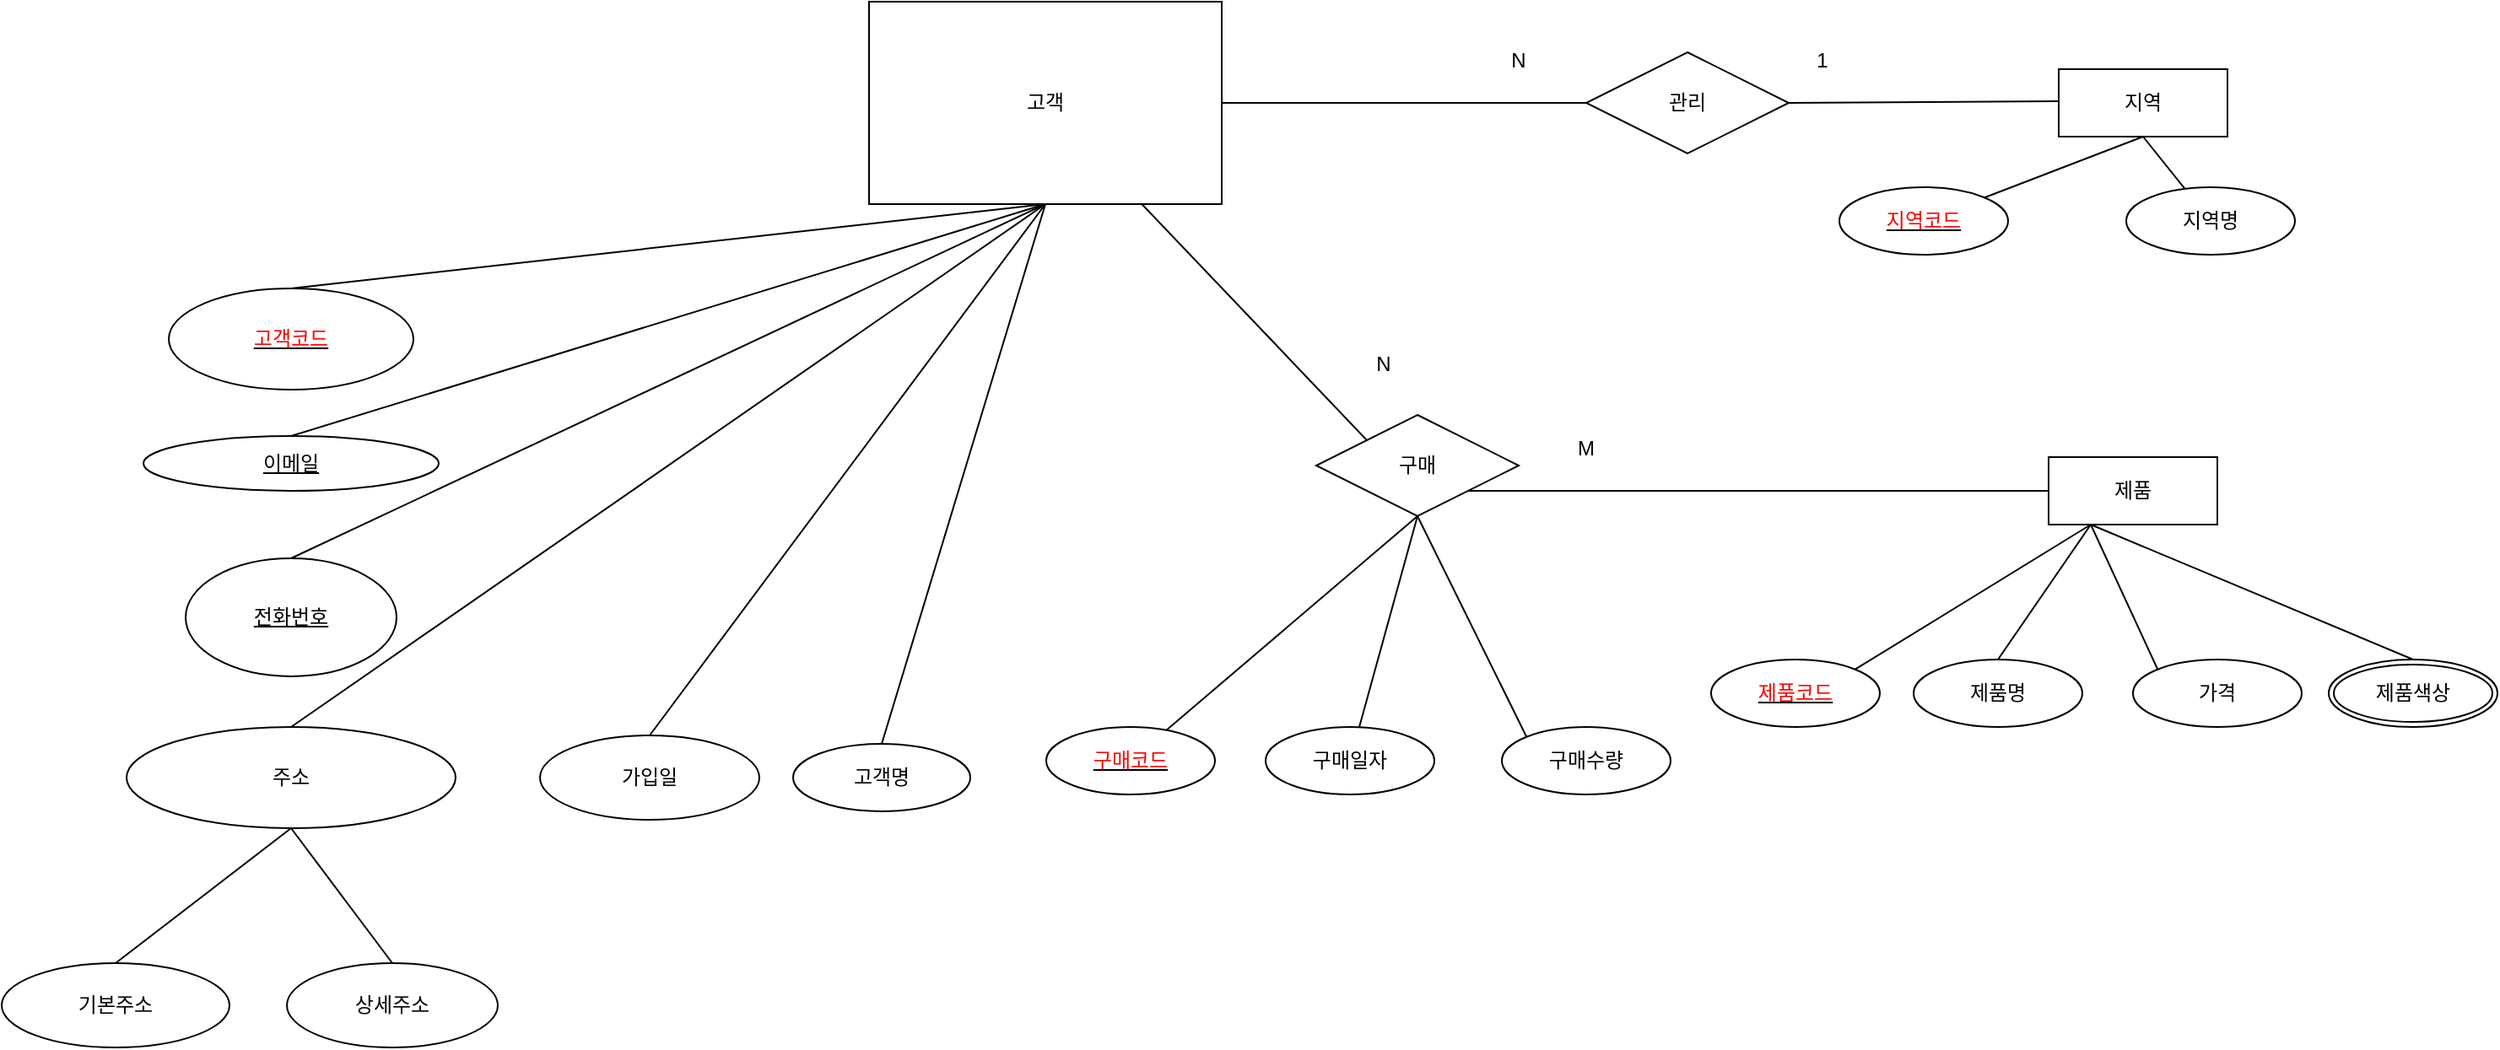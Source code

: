 <mxfile version="24.7.1" type="github" pages="2">
  <diagram name="페이지-1" id="outWLEQIIWaqwBmrVcaB">
    <mxGraphModel dx="2179" dy="1964" grid="1" gridSize="10" guides="1" tooltips="1" connect="1" arrows="1" fold="1" page="1" pageScale="1" pageWidth="827" pageHeight="1169" math="0" shadow="0">
      <root>
        <mxCell id="0" />
        <mxCell id="1" parent="0" />
        <mxCell id="YDwt09W2zwEuQ_U7v801-1" value="고객" style="whiteSpace=wrap;html=1;align=center;" parent="1" vertex="1">
          <mxGeometry x="-85" y="20" width="209" height="120" as="geometry" />
        </mxCell>
        <mxCell id="YDwt09W2zwEuQ_U7v801-4" value="전화번호" style="ellipse;whiteSpace=wrap;html=1;align=center;fontStyle=4;" parent="1" vertex="1">
          <mxGeometry x="-490" y="350" width="125" height="70" as="geometry" />
        </mxCell>
        <mxCell id="YDwt09W2zwEuQ_U7v801-5" value="고객명" style="ellipse;whiteSpace=wrap;html=1;align=center;" parent="1" vertex="1">
          <mxGeometry x="-130" y="460" width="105" height="40" as="geometry" />
        </mxCell>
        <mxCell id="YDwt09W2zwEuQ_U7v801-6" value="" style="endArrow=none;html=1;rounded=0;exitX=0.5;exitY=1;exitDx=0;exitDy=0;entryX=0.5;entryY=0;entryDx=0;entryDy=0;" parent="1" source="YDwt09W2zwEuQ_U7v801-1" target="YDwt09W2zwEuQ_U7v801-5" edge="1">
          <mxGeometry relative="1" as="geometry">
            <mxPoint x="-82.75" y="310" as="sourcePoint" />
            <mxPoint x="-69.18" y="460.01" as="targetPoint" />
          </mxGeometry>
        </mxCell>
        <mxCell id="YDwt09W2zwEuQ_U7v801-7" value="" style="endArrow=none;html=1;rounded=0;entryX=0.5;entryY=1;entryDx=0;entryDy=0;exitX=0.5;exitY=0;exitDx=0;exitDy=0;" parent="1" source="YDwt09W2zwEuQ_U7v801-4" edge="1" target="YDwt09W2zwEuQ_U7v801-1">
          <mxGeometry relative="1" as="geometry">
            <mxPoint x="-435" y="370" as="sourcePoint" />
            <mxPoint x="-82.75" y="310" as="targetPoint" />
          </mxGeometry>
        </mxCell>
        <mxCell id="YDwt09W2zwEuQ_U7v801-8" value="이메일" style="ellipse;whiteSpace=wrap;html=1;align=center;fontStyle=4;" parent="1" vertex="1">
          <mxGeometry x="-515" y="277.5" width="175" height="32.5" as="geometry" />
        </mxCell>
        <mxCell id="YDwt09W2zwEuQ_U7v801-12" value="" style="endArrow=none;html=1;rounded=0;entryX=0.5;entryY=1;entryDx=0;entryDy=0;exitX=0.5;exitY=0;exitDx=0;exitDy=0;" parent="1" source="YDwt09W2zwEuQ_U7v801-8" edge="1" target="YDwt09W2zwEuQ_U7v801-1">
          <mxGeometry relative="1" as="geometry">
            <mxPoint x="-495" y="370" as="sourcePoint" />
            <mxPoint x="-82.75" y="310" as="targetPoint" />
          </mxGeometry>
        </mxCell>
        <mxCell id="YDwt09W2zwEuQ_U7v801-13" value="&lt;font color=&quot;#ff0000&quot;&gt;고객코드&lt;/font&gt;" style="ellipse;whiteSpace=wrap;html=1;align=center;fontStyle=4;" parent="1" vertex="1">
          <mxGeometry x="-500" y="190" width="145" height="60" as="geometry" />
        </mxCell>
        <mxCell id="YDwt09W2zwEuQ_U7v801-14" value="" style="endArrow=none;html=1;rounded=0;entryX=0.5;entryY=1;entryDx=0;entryDy=0;exitX=0.5;exitY=0;exitDx=0;exitDy=0;" parent="1" source="YDwt09W2zwEuQ_U7v801-13" edge="1" target="YDwt09W2zwEuQ_U7v801-1">
          <mxGeometry relative="1" as="geometry">
            <mxPoint x="-295" y="230" as="sourcePoint" />
            <mxPoint x="-82.75" y="310" as="targetPoint" />
          </mxGeometry>
        </mxCell>
        <mxCell id="YDwt09W2zwEuQ_U7v801-15" value="주소" style="ellipse;whiteSpace=wrap;html=1;align=center;" parent="1" vertex="1">
          <mxGeometry x="-525" y="450" width="195" height="60" as="geometry" />
        </mxCell>
        <mxCell id="YDwt09W2zwEuQ_U7v801-16" value="" style="endArrow=none;html=1;rounded=0;entryX=0.5;entryY=1;entryDx=0;entryDy=0;exitX=0.5;exitY=0;exitDx=0;exitDy=0;" parent="1" source="YDwt09W2zwEuQ_U7v801-15" edge="1" target="YDwt09W2zwEuQ_U7v801-1">
          <mxGeometry relative="1" as="geometry">
            <mxPoint x="-25" y="370" as="sourcePoint" />
            <mxPoint x="-82.75" y="260" as="targetPoint" />
          </mxGeometry>
        </mxCell>
        <mxCell id="YDwt09W2zwEuQ_U7v801-17" value="기본주소" style="ellipse;whiteSpace=wrap;html=1;align=center;" parent="1" vertex="1">
          <mxGeometry x="-599" y="590" width="135" height="50" as="geometry" />
        </mxCell>
        <mxCell id="YDwt09W2zwEuQ_U7v801-18" value="상세주소" style="ellipse;whiteSpace=wrap;html=1;align=center;" parent="1" vertex="1">
          <mxGeometry x="-430" y="590" width="125" height="50" as="geometry" />
        </mxCell>
        <mxCell id="YDwt09W2zwEuQ_U7v801-19" value="" style="endArrow=none;html=1;rounded=0;entryX=0.5;entryY=1;entryDx=0;entryDy=0;exitX=0.5;exitY=0;exitDx=0;exitDy=0;" parent="1" source="YDwt09W2zwEuQ_U7v801-17" target="YDwt09W2zwEuQ_U7v801-15" edge="1">
          <mxGeometry relative="1" as="geometry">
            <mxPoint x="-508.339" y="591.518" as="sourcePoint" />
            <mxPoint x="135" y="740" as="targetPoint" />
          </mxGeometry>
        </mxCell>
        <mxCell id="YDwt09W2zwEuQ_U7v801-20" value="" style="endArrow=none;html=1;rounded=0;exitX=0.5;exitY=1;exitDx=0;exitDy=0;entryX=0.5;entryY=0;entryDx=0;entryDy=0;" parent="1" source="YDwt09W2zwEuQ_U7v801-15" target="YDwt09W2zwEuQ_U7v801-18" edge="1">
          <mxGeometry relative="1" as="geometry">
            <mxPoint x="-25" y="740" as="sourcePoint" />
            <mxPoint x="135" y="740" as="targetPoint" />
          </mxGeometry>
        </mxCell>
        <mxCell id="YDwt09W2zwEuQ_U7v801-21" value="가입일" style="ellipse;whiteSpace=wrap;html=1;align=center;" parent="1" vertex="1">
          <mxGeometry x="-280" y="455" width="130" height="50" as="geometry" />
        </mxCell>
        <mxCell id="YDwt09W2zwEuQ_U7v801-22" value="" style="endArrow=none;html=1;rounded=0;entryX=0.5;entryY=0;entryDx=0;entryDy=0;exitX=0.5;exitY=1;exitDx=0;exitDy=0;" parent="1" target="YDwt09W2zwEuQ_U7v801-21" edge="1" source="YDwt09W2zwEuQ_U7v801-1">
          <mxGeometry relative="1" as="geometry">
            <mxPoint x="-83" y="310" as="sourcePoint" />
            <mxPoint x="135" y="740" as="targetPoint" />
          </mxGeometry>
        </mxCell>
        <mxCell id="6qA7BlLgwr5Q7RMmUUoX-2" value="지역" style="whiteSpace=wrap;html=1;align=center;" vertex="1" parent="1">
          <mxGeometry x="620" y="60" width="100" height="40" as="geometry" />
        </mxCell>
        <mxCell id="6qA7BlLgwr5Q7RMmUUoX-3" value="관리" style="shape=rhombus;perimeter=rhombusPerimeter;whiteSpace=wrap;html=1;align=center;" vertex="1" parent="1">
          <mxGeometry x="340" y="50" width="120" height="60" as="geometry" />
        </mxCell>
        <mxCell id="6qA7BlLgwr5Q7RMmUUoX-4" value="제품" style="whiteSpace=wrap;html=1;align=center;" vertex="1" parent="1">
          <mxGeometry x="614" y="290" width="100" height="40" as="geometry" />
        </mxCell>
        <mxCell id="6qA7BlLgwr5Q7RMmUUoX-5" value="&lt;font color=&quot;#ff0000&quot;&gt;제품코드&lt;/font&gt;" style="ellipse;whiteSpace=wrap;html=1;align=center;fontStyle=4;" vertex="1" parent="1">
          <mxGeometry x="414" y="410" width="100" height="40" as="geometry" />
        </mxCell>
        <mxCell id="6qA7BlLgwr5Q7RMmUUoX-7" value="제품명" style="ellipse;whiteSpace=wrap;html=1;align=center;" vertex="1" parent="1">
          <mxGeometry x="534" y="410" width="100" height="40" as="geometry" />
        </mxCell>
        <mxCell id="6qA7BlLgwr5Q7RMmUUoX-8" value="가격" style="ellipse;whiteSpace=wrap;html=1;align=center;" vertex="1" parent="1">
          <mxGeometry x="664" y="410" width="100" height="40" as="geometry" />
        </mxCell>
        <mxCell id="6qA7BlLgwr5Q7RMmUUoX-17" value="" style="endArrow=none;html=1;rounded=0;exitX=1;exitY=0;exitDx=0;exitDy=0;entryX=0.25;entryY=1;entryDx=0;entryDy=0;" edge="1" parent="1" target="6qA7BlLgwr5Q7RMmUUoX-4">
          <mxGeometry relative="1" as="geometry">
            <mxPoint x="499.355" y="415.858" as="sourcePoint" />
            <mxPoint x="474" y="460" as="targetPoint" />
          </mxGeometry>
        </mxCell>
        <mxCell id="6qA7BlLgwr5Q7RMmUUoX-18" value="" style="endArrow=none;html=1;rounded=0;entryX=0.25;entryY=1;entryDx=0;entryDy=0;exitX=0.5;exitY=0;exitDx=0;exitDy=0;" edge="1" parent="1" source="6qA7BlLgwr5Q7RMmUUoX-7" target="6qA7BlLgwr5Q7RMmUUoX-4">
          <mxGeometry relative="1" as="geometry">
            <mxPoint x="574" y="420" as="sourcePoint" />
            <mxPoint x="694" y="550" as="targetPoint" />
          </mxGeometry>
        </mxCell>
        <mxCell id="6qA7BlLgwr5Q7RMmUUoX-19" value="" style="endArrow=none;html=1;rounded=0;exitX=0;exitY=0;exitDx=0;exitDy=0;entryX=0.25;entryY=1;entryDx=0;entryDy=0;" edge="1" parent="1" source="6qA7BlLgwr5Q7RMmUUoX-8" target="6qA7BlLgwr5Q7RMmUUoX-4">
          <mxGeometry relative="1" as="geometry">
            <mxPoint x="494" y="550" as="sourcePoint" />
            <mxPoint x="634" y="340" as="targetPoint" />
          </mxGeometry>
        </mxCell>
        <mxCell id="6qA7BlLgwr5Q7RMmUUoX-20" value="구매" style="shape=rhombus;perimeter=rhombusPerimeter;whiteSpace=wrap;html=1;align=center;" vertex="1" parent="1">
          <mxGeometry x="180" y="265" width="120" height="60" as="geometry" />
        </mxCell>
        <mxCell id="6qA7BlLgwr5Q7RMmUUoX-21" value="" style="endArrow=none;html=1;rounded=0;exitX=1;exitY=1;exitDx=0;exitDy=0;entryX=0;entryY=0.5;entryDx=0;entryDy=0;" edge="1" parent="1" source="6qA7BlLgwr5Q7RMmUUoX-20" target="6qA7BlLgwr5Q7RMmUUoX-4">
          <mxGeometry relative="1" as="geometry">
            <mxPoint x="450" y="270" as="sourcePoint" />
            <mxPoint x="660" y="418.75" as="targetPoint" />
          </mxGeometry>
        </mxCell>
        <mxCell id="6qA7BlLgwr5Q7RMmUUoX-22" value="" style="endArrow=none;html=1;rounded=0;entryX=0;entryY=0;entryDx=0;entryDy=0;" edge="1" parent="1" source="YDwt09W2zwEuQ_U7v801-1" target="6qA7BlLgwr5Q7RMmUUoX-20">
          <mxGeometry relative="1" as="geometry">
            <mxPoint x="204" y="250" as="sourcePoint" />
            <mxPoint x="364" y="250" as="targetPoint" />
          </mxGeometry>
        </mxCell>
        <mxCell id="6qA7BlLgwr5Q7RMmUUoX-23" value="" style="endArrow=none;html=1;rounded=0;entryX=0;entryY=0.5;entryDx=0;entryDy=0;exitX=1;exitY=0.5;exitDx=0;exitDy=0;" edge="1" parent="1" source="YDwt09W2zwEuQ_U7v801-1" target="6qA7BlLgwr5Q7RMmUUoX-3">
          <mxGeometry relative="1" as="geometry">
            <mxPoint x="164.5" y="127.5" as="sourcePoint" />
            <mxPoint x="324.5" y="127.5" as="targetPoint" />
          </mxGeometry>
        </mxCell>
        <mxCell id="6qA7BlLgwr5Q7RMmUUoX-28" value="" style="endArrow=none;html=1;rounded=0;exitX=1;exitY=0.5;exitDx=0;exitDy=0;" edge="1" parent="1" source="6qA7BlLgwr5Q7RMmUUoX-3">
          <mxGeometry relative="1" as="geometry">
            <mxPoint x="470" y="78.75" as="sourcePoint" />
            <mxPoint x="620" y="79" as="targetPoint" />
          </mxGeometry>
        </mxCell>
        <mxCell id="6qA7BlLgwr5Q7RMmUUoX-29" value="&lt;font color=&quot;#ff0000&quot;&gt;지역코드&lt;/font&gt;" style="ellipse;whiteSpace=wrap;html=1;align=center;fontStyle=4;" vertex="1" parent="1">
          <mxGeometry x="490" y="130" width="100" height="40" as="geometry" />
        </mxCell>
        <mxCell id="6qA7BlLgwr5Q7RMmUUoX-30" value="" style="endArrow=none;html=1;rounded=0;entryX=0.5;entryY=1;entryDx=0;entryDy=0;" edge="1" parent="1" source="6qA7BlLgwr5Q7RMmUUoX-29" target="6qA7BlLgwr5Q7RMmUUoX-2">
          <mxGeometry relative="1" as="geometry">
            <mxPoint x="570" y="128.57" as="sourcePoint" />
            <mxPoint x="730" y="128.57" as="targetPoint" />
          </mxGeometry>
        </mxCell>
        <mxCell id="6qA7BlLgwr5Q7RMmUUoX-31" value="지역명" style="ellipse;whiteSpace=wrap;html=1;align=center;" vertex="1" parent="1">
          <mxGeometry x="660" y="130" width="100" height="40" as="geometry" />
        </mxCell>
        <mxCell id="6qA7BlLgwr5Q7RMmUUoX-32" value="" style="endArrow=none;html=1;rounded=0;entryX=0.5;entryY=1;entryDx=0;entryDy=0;" edge="1" parent="1" source="6qA7BlLgwr5Q7RMmUUoX-31" target="6qA7BlLgwr5Q7RMmUUoX-2">
          <mxGeometry relative="1" as="geometry">
            <mxPoint x="500" y="480" as="sourcePoint" />
            <mxPoint x="660" y="480" as="targetPoint" />
          </mxGeometry>
        </mxCell>
        <mxCell id="6qA7BlLgwr5Q7RMmUUoX-33" value="&lt;font color=&quot;#ff0000&quot;&gt;구매코드&lt;/font&gt;" style="ellipse;whiteSpace=wrap;html=1;align=center;fontStyle=4;" vertex="1" parent="1">
          <mxGeometry x="20" y="450" width="100" height="40" as="geometry" />
        </mxCell>
        <mxCell id="6qA7BlLgwr5Q7RMmUUoX-34" value="구매일자" style="ellipse;whiteSpace=wrap;html=1;align=center;" vertex="1" parent="1">
          <mxGeometry x="150" y="450" width="100" height="40" as="geometry" />
        </mxCell>
        <mxCell id="6qA7BlLgwr5Q7RMmUUoX-35" value="구매수량" style="ellipse;whiteSpace=wrap;html=1;align=center;" vertex="1" parent="1">
          <mxGeometry x="290" y="450" width="100" height="40" as="geometry" />
        </mxCell>
        <mxCell id="6qA7BlLgwr5Q7RMmUUoX-36" value="" style="endArrow=none;html=1;rounded=0;entryX=0.5;entryY=1;entryDx=0;entryDy=0;" edge="1" parent="1" source="6qA7BlLgwr5Q7RMmUUoX-33" target="6qA7BlLgwr5Q7RMmUUoX-20">
          <mxGeometry relative="1" as="geometry">
            <mxPoint x="250" y="640" as="sourcePoint" />
            <mxPoint x="230" y="325" as="targetPoint" />
          </mxGeometry>
        </mxCell>
        <mxCell id="6qA7BlLgwr5Q7RMmUUoX-37" value="" style="endArrow=none;html=1;rounded=0;entryX=0.5;entryY=1;entryDx=0;entryDy=0;" edge="1" parent="1" source="6qA7BlLgwr5Q7RMmUUoX-34" target="6qA7BlLgwr5Q7RMmUUoX-20">
          <mxGeometry relative="1" as="geometry">
            <mxPoint x="286" y="413" as="sourcePoint" />
            <mxPoint x="390" y="345" as="targetPoint" />
          </mxGeometry>
        </mxCell>
        <mxCell id="6qA7BlLgwr5Q7RMmUUoX-38" value="" style="endArrow=none;html=1;rounded=0;exitX=0;exitY=0;exitDx=0;exitDy=0;entryX=0.5;entryY=1;entryDx=0;entryDy=0;" edge="1" parent="1" source="6qA7BlLgwr5Q7RMmUUoX-35" target="6qA7BlLgwr5Q7RMmUUoX-20">
          <mxGeometry relative="1" as="geometry">
            <mxPoint x="296" y="423" as="sourcePoint" />
            <mxPoint x="240" y="320" as="targetPoint" />
          </mxGeometry>
        </mxCell>
        <mxCell id="6qA7BlLgwr5Q7RMmUUoX-39" value="M" style="text;html=1;align=center;verticalAlign=middle;whiteSpace=wrap;rounded=0;" vertex="1" parent="1">
          <mxGeometry x="310" y="270" width="60" height="30" as="geometry" />
        </mxCell>
        <mxCell id="6qA7BlLgwr5Q7RMmUUoX-40" value="N" style="text;html=1;align=center;verticalAlign=middle;whiteSpace=wrap;rounded=0;" vertex="1" parent="1">
          <mxGeometry x="190" y="220" width="60" height="30" as="geometry" />
        </mxCell>
        <mxCell id="6qA7BlLgwr5Q7RMmUUoX-41" value="N" style="text;html=1;align=center;verticalAlign=middle;whiteSpace=wrap;rounded=0;" vertex="1" parent="1">
          <mxGeometry x="270" y="40" width="60" height="30" as="geometry" />
        </mxCell>
        <mxCell id="6qA7BlLgwr5Q7RMmUUoX-42" value="1" style="text;html=1;align=center;verticalAlign=middle;whiteSpace=wrap;rounded=0;" vertex="1" parent="1">
          <mxGeometry x="450" y="40" width="60" height="30" as="geometry" />
        </mxCell>
        <mxCell id="6qA7BlLgwr5Q7RMmUUoX-43" value="제품색상" style="ellipse;shape=doubleEllipse;margin=3;whiteSpace=wrap;html=1;align=center;" vertex="1" parent="1">
          <mxGeometry x="780" y="410" width="100" height="40" as="geometry" />
        </mxCell>
        <mxCell id="6qA7BlLgwr5Q7RMmUUoX-44" value="" style="endArrow=none;html=1;rounded=0;entryX=0.5;entryY=0;entryDx=0;entryDy=0;exitX=0.25;exitY=1;exitDx=0;exitDy=0;" edge="1" parent="1" source="6qA7BlLgwr5Q7RMmUUoX-4" target="6qA7BlLgwr5Q7RMmUUoX-43">
          <mxGeometry relative="1" as="geometry">
            <mxPoint x="730" y="360" as="sourcePoint" />
            <mxPoint x="890" y="360" as="targetPoint" />
          </mxGeometry>
        </mxCell>
      </root>
    </mxGraphModel>
  </diagram>
  <diagram id="5XjYnxVbVYBJnTeG3LTx" name="페이지-2">
    <mxGraphModel dx="1063" dy="492" grid="1" gridSize="10" guides="1" tooltips="1" connect="1" arrows="1" fold="1" page="1" pageScale="1" pageWidth="827" pageHeight="1169" math="0" shadow="0">
      <root>
        <mxCell id="0" />
        <mxCell id="1" parent="0" />
        <mxCell id="DEEFsSCvwRPG6E-YSO_o-5" value="고객" style="shape=table;startSize=30;container=1;collapsible=1;childLayout=tableLayout;fixedRows=1;rowLines=0;fontStyle=1;align=center;resizeLast=1;html=1;" vertex="1" parent="1">
          <mxGeometry x="60" y="270" width="180" height="240" as="geometry" />
        </mxCell>
        <mxCell id="DEEFsSCvwRPG6E-YSO_o-6" value="" style="shape=tableRow;horizontal=0;startSize=0;swimlaneHead=0;swimlaneBody=0;fillColor=none;collapsible=0;dropTarget=0;points=[[0,0.5],[1,0.5]];portConstraint=eastwest;top=0;left=0;right=0;bottom=1;" vertex="1" parent="DEEFsSCvwRPG6E-YSO_o-5">
          <mxGeometry y="30" width="180" height="30" as="geometry" />
        </mxCell>
        <mxCell id="DEEFsSCvwRPG6E-YSO_o-7" value="PK" style="shape=partialRectangle;connectable=0;fillColor=none;top=0;left=0;bottom=0;right=0;fontStyle=1;overflow=hidden;whiteSpace=wrap;html=1;" vertex="1" parent="DEEFsSCvwRPG6E-YSO_o-6">
          <mxGeometry width="30" height="30" as="geometry">
            <mxRectangle width="30" height="30" as="alternateBounds" />
          </mxGeometry>
        </mxCell>
        <mxCell id="DEEFsSCvwRPG6E-YSO_o-8" value="고객코드" style="shape=partialRectangle;connectable=0;fillColor=none;top=0;left=0;bottom=0;right=0;align=left;spacingLeft=6;fontStyle=5;overflow=hidden;whiteSpace=wrap;html=1;" vertex="1" parent="DEEFsSCvwRPG6E-YSO_o-6">
          <mxGeometry x="30" width="150" height="30" as="geometry">
            <mxRectangle width="150" height="30" as="alternateBounds" />
          </mxGeometry>
        </mxCell>
        <mxCell id="DEEFsSCvwRPG6E-YSO_o-9" value="" style="shape=tableRow;horizontal=0;startSize=0;swimlaneHead=0;swimlaneBody=0;fillColor=none;collapsible=0;dropTarget=0;points=[[0,0.5],[1,0.5]];portConstraint=eastwest;top=0;left=0;right=0;bottom=0;" vertex="1" parent="DEEFsSCvwRPG6E-YSO_o-5">
          <mxGeometry y="60" width="180" height="30" as="geometry" />
        </mxCell>
        <mxCell id="DEEFsSCvwRPG6E-YSO_o-10" value="" style="shape=partialRectangle;connectable=0;fillColor=none;top=0;left=0;bottom=0;right=0;editable=1;overflow=hidden;whiteSpace=wrap;html=1;" vertex="1" parent="DEEFsSCvwRPG6E-YSO_o-9">
          <mxGeometry width="30" height="30" as="geometry">
            <mxRectangle width="30" height="30" as="alternateBounds" />
          </mxGeometry>
        </mxCell>
        <mxCell id="DEEFsSCvwRPG6E-YSO_o-11" value="고객이름" style="shape=partialRectangle;connectable=0;fillColor=none;top=0;left=0;bottom=0;right=0;align=left;spacingLeft=6;overflow=hidden;whiteSpace=wrap;html=1;" vertex="1" parent="DEEFsSCvwRPG6E-YSO_o-9">
          <mxGeometry x="30" width="150" height="30" as="geometry">
            <mxRectangle width="150" height="30" as="alternateBounds" />
          </mxGeometry>
        </mxCell>
        <mxCell id="DEEFsSCvwRPG6E-YSO_o-12" value="" style="shape=tableRow;horizontal=0;startSize=0;swimlaneHead=0;swimlaneBody=0;fillColor=none;collapsible=0;dropTarget=0;points=[[0,0.5],[1,0.5]];portConstraint=eastwest;top=0;left=0;right=0;bottom=0;" vertex="1" parent="DEEFsSCvwRPG6E-YSO_o-5">
          <mxGeometry y="90" width="180" height="30" as="geometry" />
        </mxCell>
        <mxCell id="DEEFsSCvwRPG6E-YSO_o-13" value="" style="shape=partialRectangle;connectable=0;fillColor=none;top=0;left=0;bottom=0;right=0;editable=1;overflow=hidden;whiteSpace=wrap;html=1;" vertex="1" parent="DEEFsSCvwRPG6E-YSO_o-12">
          <mxGeometry width="30" height="30" as="geometry">
            <mxRectangle width="30" height="30" as="alternateBounds" />
          </mxGeometry>
        </mxCell>
        <mxCell id="DEEFsSCvwRPG6E-YSO_o-14" value="전화번호" style="shape=partialRectangle;connectable=0;fillColor=none;top=0;left=0;bottom=0;right=0;align=left;spacingLeft=6;overflow=hidden;whiteSpace=wrap;html=1;" vertex="1" parent="DEEFsSCvwRPG6E-YSO_o-12">
          <mxGeometry x="30" width="150" height="30" as="geometry">
            <mxRectangle width="150" height="30" as="alternateBounds" />
          </mxGeometry>
        </mxCell>
        <mxCell id="DEEFsSCvwRPG6E-YSO_o-15" value="" style="shape=tableRow;horizontal=0;startSize=0;swimlaneHead=0;swimlaneBody=0;fillColor=none;collapsible=0;dropTarget=0;points=[[0,0.5],[1,0.5]];portConstraint=eastwest;top=0;left=0;right=0;bottom=0;" vertex="1" parent="DEEFsSCvwRPG6E-YSO_o-5">
          <mxGeometry y="120" width="180" height="30" as="geometry" />
        </mxCell>
        <mxCell id="DEEFsSCvwRPG6E-YSO_o-16" value="" style="shape=partialRectangle;connectable=0;fillColor=none;top=0;left=0;bottom=0;right=0;editable=1;overflow=hidden;whiteSpace=wrap;html=1;" vertex="1" parent="DEEFsSCvwRPG6E-YSO_o-15">
          <mxGeometry width="30" height="30" as="geometry">
            <mxRectangle width="30" height="30" as="alternateBounds" />
          </mxGeometry>
        </mxCell>
        <mxCell id="DEEFsSCvwRPG6E-YSO_o-17" value="기본주소" style="shape=partialRectangle;connectable=0;fillColor=none;top=0;left=0;bottom=0;right=0;align=left;spacingLeft=6;overflow=hidden;whiteSpace=wrap;html=1;" vertex="1" parent="DEEFsSCvwRPG6E-YSO_o-15">
          <mxGeometry x="30" width="150" height="30" as="geometry">
            <mxRectangle width="150" height="30" as="alternateBounds" />
          </mxGeometry>
        </mxCell>
        <mxCell id="DEEFsSCvwRPG6E-YSO_o-18" value="" style="shape=tableRow;horizontal=0;startSize=0;swimlaneHead=0;swimlaneBody=0;fillColor=none;collapsible=0;dropTarget=0;points=[[0,0.5],[1,0.5]];portConstraint=eastwest;top=0;left=0;right=0;bottom=0;" vertex="1" parent="DEEFsSCvwRPG6E-YSO_o-5">
          <mxGeometry y="150" width="180" height="30" as="geometry" />
        </mxCell>
        <mxCell id="DEEFsSCvwRPG6E-YSO_o-19" value="" style="shape=partialRectangle;connectable=0;fillColor=none;top=0;left=0;bottom=0;right=0;editable=1;overflow=hidden;whiteSpace=wrap;html=1;" vertex="1" parent="DEEFsSCvwRPG6E-YSO_o-18">
          <mxGeometry width="30" height="30" as="geometry">
            <mxRectangle width="30" height="30" as="alternateBounds" />
          </mxGeometry>
        </mxCell>
        <mxCell id="DEEFsSCvwRPG6E-YSO_o-20" value="상세주소" style="shape=partialRectangle;connectable=0;fillColor=none;top=0;left=0;bottom=0;right=0;align=left;spacingLeft=6;overflow=hidden;whiteSpace=wrap;html=1;" vertex="1" parent="DEEFsSCvwRPG6E-YSO_o-18">
          <mxGeometry x="30" width="150" height="30" as="geometry">
            <mxRectangle width="150" height="30" as="alternateBounds" />
          </mxGeometry>
        </mxCell>
        <mxCell id="DEEFsSCvwRPG6E-YSO_o-21" value="" style="shape=tableRow;horizontal=0;startSize=0;swimlaneHead=0;swimlaneBody=0;fillColor=none;collapsible=0;dropTarget=0;points=[[0,0.5],[1,0.5]];portConstraint=eastwest;top=0;left=0;right=0;bottom=0;" vertex="1" parent="DEEFsSCvwRPG6E-YSO_o-5">
          <mxGeometry y="180" width="180" height="30" as="geometry" />
        </mxCell>
        <mxCell id="DEEFsSCvwRPG6E-YSO_o-22" value="" style="shape=partialRectangle;connectable=0;fillColor=none;top=0;left=0;bottom=0;right=0;editable=1;overflow=hidden;whiteSpace=wrap;html=1;" vertex="1" parent="DEEFsSCvwRPG6E-YSO_o-21">
          <mxGeometry width="30" height="30" as="geometry">
            <mxRectangle width="30" height="30" as="alternateBounds" />
          </mxGeometry>
        </mxCell>
        <mxCell id="DEEFsSCvwRPG6E-YSO_o-23" value="가입일" style="shape=partialRectangle;connectable=0;fillColor=none;top=0;left=0;bottom=0;right=0;align=left;spacingLeft=6;overflow=hidden;whiteSpace=wrap;html=1;" vertex="1" parent="DEEFsSCvwRPG6E-YSO_o-21">
          <mxGeometry x="30" width="150" height="30" as="geometry">
            <mxRectangle width="150" height="30" as="alternateBounds" />
          </mxGeometry>
        </mxCell>
        <mxCell id="DEEFsSCvwRPG6E-YSO_o-24" value="" style="shape=tableRow;horizontal=0;startSize=0;swimlaneHead=0;swimlaneBody=0;fillColor=none;collapsible=0;dropTarget=0;points=[[0,0.5],[1,0.5]];portConstraint=eastwest;top=0;left=0;right=0;bottom=0;" vertex="1" parent="DEEFsSCvwRPG6E-YSO_o-5">
          <mxGeometry y="210" width="180" height="30" as="geometry" />
        </mxCell>
        <mxCell id="DEEFsSCvwRPG6E-YSO_o-25" value="FK" style="shape=partialRectangle;connectable=0;fillColor=none;top=0;left=0;bottom=0;right=0;editable=1;overflow=hidden;whiteSpace=wrap;html=1;" vertex="1" parent="DEEFsSCvwRPG6E-YSO_o-24">
          <mxGeometry width="30" height="30" as="geometry">
            <mxRectangle width="30" height="30" as="alternateBounds" />
          </mxGeometry>
        </mxCell>
        <mxCell id="DEEFsSCvwRPG6E-YSO_o-26" value="지역코드" style="shape=partialRectangle;connectable=0;fillColor=none;top=0;left=0;bottom=0;right=0;align=left;spacingLeft=6;overflow=hidden;whiteSpace=wrap;html=1;" vertex="1" parent="DEEFsSCvwRPG6E-YSO_o-24">
          <mxGeometry x="30" width="150" height="30" as="geometry">
            <mxRectangle width="150" height="30" as="alternateBounds" />
          </mxGeometry>
        </mxCell>
        <mxCell id="DEEFsSCvwRPG6E-YSO_o-27" value="지" style="shape=table;startSize=30;container=1;collapsible=1;childLayout=tableLayout;fixedRows=1;rowLines=0;fontStyle=1;align=center;resizeLast=1;html=1;" vertex="1" parent="1">
          <mxGeometry x="370" y="290" width="180" height="150" as="geometry" />
        </mxCell>
        <mxCell id="DEEFsSCvwRPG6E-YSO_o-28" value="" style="shape=tableRow;horizontal=0;startSize=0;swimlaneHead=0;swimlaneBody=0;fillColor=none;collapsible=0;dropTarget=0;points=[[0,0.5],[1,0.5]];portConstraint=eastwest;top=0;left=0;right=0;bottom=1;" vertex="1" parent="DEEFsSCvwRPG6E-YSO_o-27">
          <mxGeometry y="30" width="180" height="30" as="geometry" />
        </mxCell>
        <mxCell id="DEEFsSCvwRPG6E-YSO_o-29" value="PK" style="shape=partialRectangle;connectable=0;fillColor=none;top=0;left=0;bottom=0;right=0;fontStyle=1;overflow=hidden;whiteSpace=wrap;html=1;" vertex="1" parent="DEEFsSCvwRPG6E-YSO_o-28">
          <mxGeometry width="30" height="30" as="geometry">
            <mxRectangle width="30" height="30" as="alternateBounds" />
          </mxGeometry>
        </mxCell>
        <mxCell id="DEEFsSCvwRPG6E-YSO_o-30" value="UniqueID" style="shape=partialRectangle;connectable=0;fillColor=none;top=0;left=0;bottom=0;right=0;align=left;spacingLeft=6;fontStyle=5;overflow=hidden;whiteSpace=wrap;html=1;" vertex="1" parent="DEEFsSCvwRPG6E-YSO_o-28">
          <mxGeometry x="30" width="150" height="30" as="geometry">
            <mxRectangle width="150" height="30" as="alternateBounds" />
          </mxGeometry>
        </mxCell>
        <mxCell id="DEEFsSCvwRPG6E-YSO_o-31" value="" style="shape=tableRow;horizontal=0;startSize=0;swimlaneHead=0;swimlaneBody=0;fillColor=none;collapsible=0;dropTarget=0;points=[[0,0.5],[1,0.5]];portConstraint=eastwest;top=0;left=0;right=0;bottom=0;" vertex="1" parent="DEEFsSCvwRPG6E-YSO_o-27">
          <mxGeometry y="60" width="180" height="30" as="geometry" />
        </mxCell>
        <mxCell id="DEEFsSCvwRPG6E-YSO_o-32" value="" style="shape=partialRectangle;connectable=0;fillColor=none;top=0;left=0;bottom=0;right=0;editable=1;overflow=hidden;whiteSpace=wrap;html=1;" vertex="1" parent="DEEFsSCvwRPG6E-YSO_o-31">
          <mxGeometry width="30" height="30" as="geometry">
            <mxRectangle width="30" height="30" as="alternateBounds" />
          </mxGeometry>
        </mxCell>
        <mxCell id="DEEFsSCvwRPG6E-YSO_o-33" value="Row 1" style="shape=partialRectangle;connectable=0;fillColor=none;top=0;left=0;bottom=0;right=0;align=left;spacingLeft=6;overflow=hidden;whiteSpace=wrap;html=1;" vertex="1" parent="DEEFsSCvwRPG6E-YSO_o-31">
          <mxGeometry x="30" width="150" height="30" as="geometry">
            <mxRectangle width="150" height="30" as="alternateBounds" />
          </mxGeometry>
        </mxCell>
        <mxCell id="DEEFsSCvwRPG6E-YSO_o-34" value="" style="shape=tableRow;horizontal=0;startSize=0;swimlaneHead=0;swimlaneBody=0;fillColor=none;collapsible=0;dropTarget=0;points=[[0,0.5],[1,0.5]];portConstraint=eastwest;top=0;left=0;right=0;bottom=0;" vertex="1" parent="DEEFsSCvwRPG6E-YSO_o-27">
          <mxGeometry y="90" width="180" height="30" as="geometry" />
        </mxCell>
        <mxCell id="DEEFsSCvwRPG6E-YSO_o-35" value="" style="shape=partialRectangle;connectable=0;fillColor=none;top=0;left=0;bottom=0;right=0;editable=1;overflow=hidden;whiteSpace=wrap;html=1;" vertex="1" parent="DEEFsSCvwRPG6E-YSO_o-34">
          <mxGeometry width="30" height="30" as="geometry">
            <mxRectangle width="30" height="30" as="alternateBounds" />
          </mxGeometry>
        </mxCell>
        <mxCell id="DEEFsSCvwRPG6E-YSO_o-36" value="Row 2" style="shape=partialRectangle;connectable=0;fillColor=none;top=0;left=0;bottom=0;right=0;align=left;spacingLeft=6;overflow=hidden;whiteSpace=wrap;html=1;" vertex="1" parent="DEEFsSCvwRPG6E-YSO_o-34">
          <mxGeometry x="30" width="150" height="30" as="geometry">
            <mxRectangle width="150" height="30" as="alternateBounds" />
          </mxGeometry>
        </mxCell>
        <mxCell id="DEEFsSCvwRPG6E-YSO_o-37" value="" style="shape=tableRow;horizontal=0;startSize=0;swimlaneHead=0;swimlaneBody=0;fillColor=none;collapsible=0;dropTarget=0;points=[[0,0.5],[1,0.5]];portConstraint=eastwest;top=0;left=0;right=0;bottom=0;" vertex="1" parent="DEEFsSCvwRPG6E-YSO_o-27">
          <mxGeometry y="120" width="180" height="30" as="geometry" />
        </mxCell>
        <mxCell id="DEEFsSCvwRPG6E-YSO_o-38" value="" style="shape=partialRectangle;connectable=0;fillColor=none;top=0;left=0;bottom=0;right=0;editable=1;overflow=hidden;whiteSpace=wrap;html=1;" vertex="1" parent="DEEFsSCvwRPG6E-YSO_o-37">
          <mxGeometry width="30" height="30" as="geometry">
            <mxRectangle width="30" height="30" as="alternateBounds" />
          </mxGeometry>
        </mxCell>
        <mxCell id="DEEFsSCvwRPG6E-YSO_o-39" value="Row 3" style="shape=partialRectangle;connectable=0;fillColor=none;top=0;left=0;bottom=0;right=0;align=left;spacingLeft=6;overflow=hidden;whiteSpace=wrap;html=1;" vertex="1" parent="DEEFsSCvwRPG6E-YSO_o-37">
          <mxGeometry x="30" width="150" height="30" as="geometry">
            <mxRectangle width="150" height="30" as="alternateBounds" />
          </mxGeometry>
        </mxCell>
      </root>
    </mxGraphModel>
  </diagram>
</mxfile>
